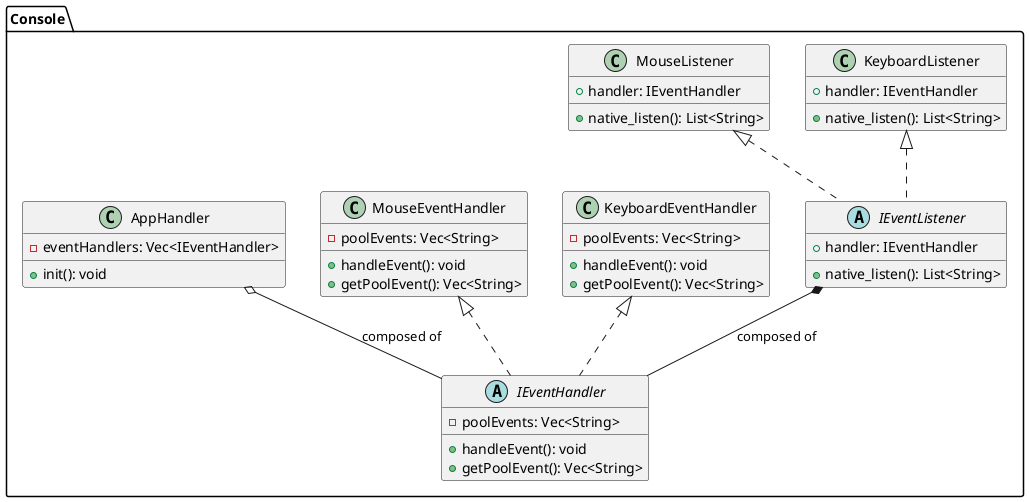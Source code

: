 @startuml input-listener-console
package "Console" {

    abstract class IEventListener {
        +handler: IEventHandler
        +native_listen(): List<String>
    }

    class KeyboardListener {
        +handler: IEventHandler
        +native_listen(): List<String>
    }

    class MouseListener {
        +handler: IEventHandler
        +native_listen(): List<String>
    }

    KeyboardListener <|.. IEventListener
    MouseListener <|.. IEventListener

    abstract class IEventHandler {
        -poolEvents: Vec<String>
        +handleEvent(): void
        +getPoolEvent(): Vec<String>
    }

    class KeyboardEventHandler {
        -poolEvents: Vec<String>
        +handleEvent(): void
        +getPoolEvent(): Vec<String>
    }

    class MouseEventHandler {
        -poolEvents: Vec<String>
        +handleEvent(): void
        +getPoolEvent(): Vec<String>
    }

    KeyboardEventHandler <|.. IEventHandler
    MouseEventHandler <|.. IEventHandler

    IEventListener *-- IEventHandler : "composed of"

    class AppHandler {
        -eventHandlers: Vec<IEventHandler>
        +init(): void
    }

    AppHandler o-- IEventHandler : "composed of"

}
@enduml
